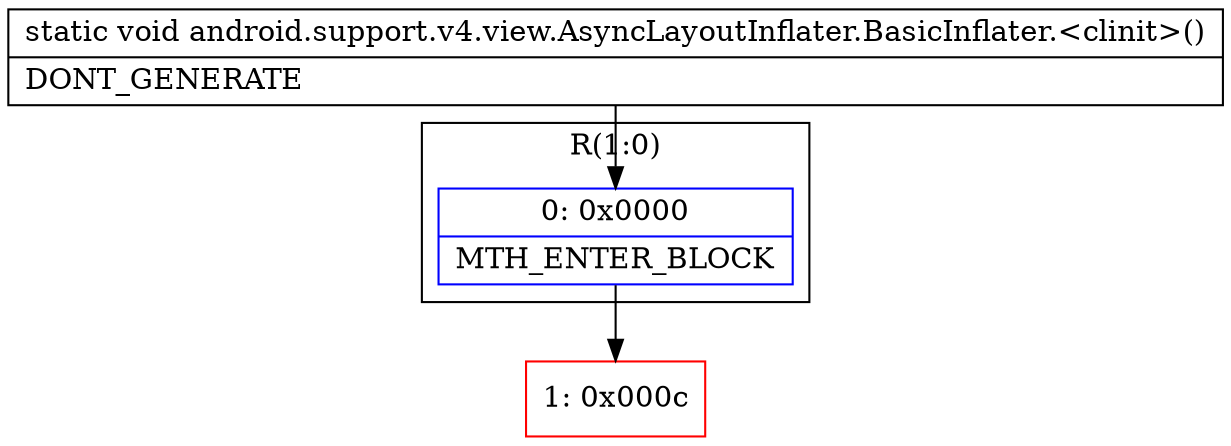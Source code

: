digraph "CFG forandroid.support.v4.view.AsyncLayoutInflater.BasicInflater.\<clinit\>()V" {
subgraph cluster_Region_1889984540 {
label = "R(1:0)";
node [shape=record,color=blue];
Node_0 [shape=record,label="{0\:\ 0x0000|MTH_ENTER_BLOCK\l}"];
}
Node_1 [shape=record,color=red,label="{1\:\ 0x000c}"];
MethodNode[shape=record,label="{static void android.support.v4.view.AsyncLayoutInflater.BasicInflater.\<clinit\>()  | DONT_GENERATE\l}"];
MethodNode -> Node_0;
Node_0 -> Node_1;
}

